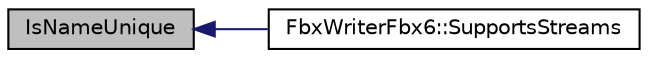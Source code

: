 digraph "IsNameUnique"
{
  edge [fontname="Helvetica",fontsize="10",labelfontname="Helvetica",labelfontsize="10"];
  node [fontname="Helvetica",fontsize="10",shape=record];
  rankdir="LR";
  Node1 [label="IsNameUnique",height=0.2,width=0.4,color="black", fillcolor="grey75", style="filled", fontcolor="black"];
  Node1 -> Node2 [dir="back",color="midnightblue",fontsize="10",style="solid",fontname="Helvetica"];
  Node2 [label="FbxWriterFbx6::SupportsStreams",height=0.2,width=0.4,color="black", fillcolor="white", style="filled",URL="$class_fbx_writer_fbx6.html#a74bc2a2a859a59118567ac2d0a471ef7"];
}
